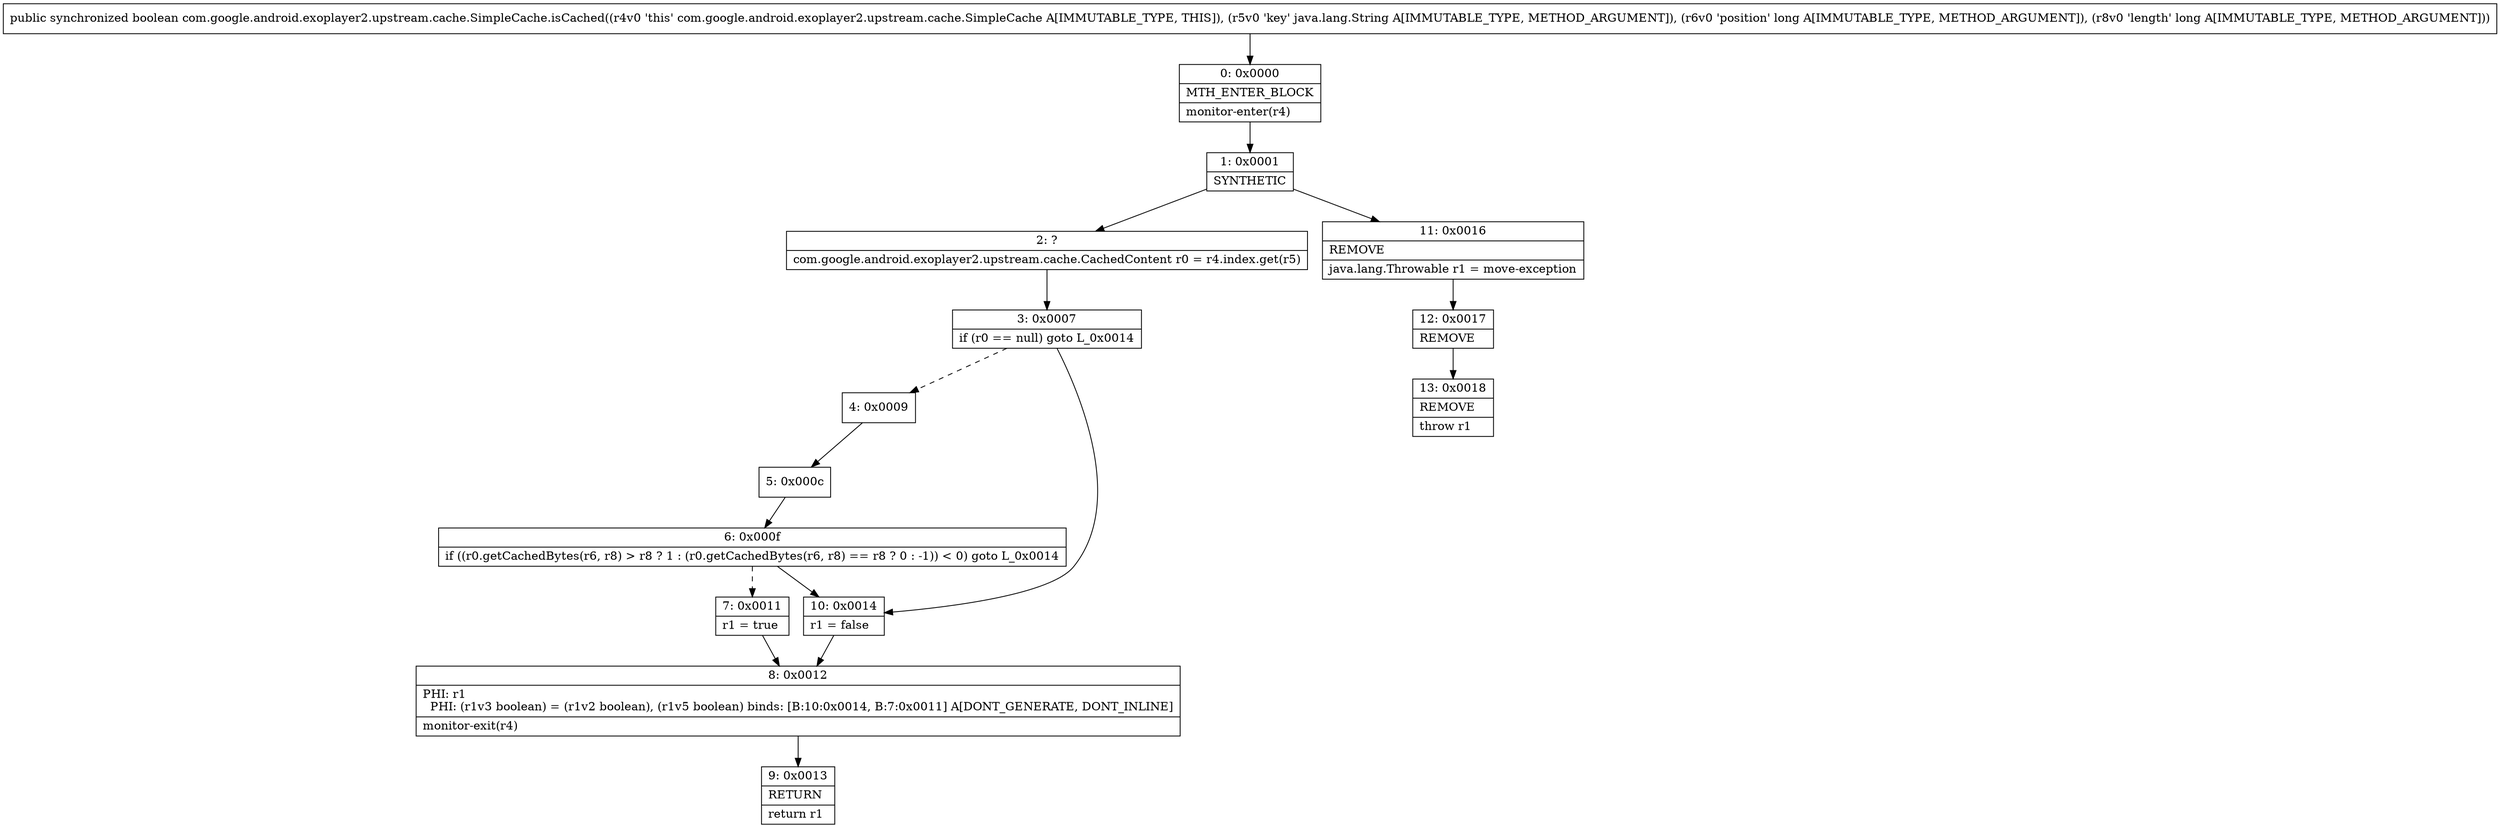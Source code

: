 digraph "CFG forcom.google.android.exoplayer2.upstream.cache.SimpleCache.isCached(Ljava\/lang\/String;JJ)Z" {
Node_0 [shape=record,label="{0\:\ 0x0000|MTH_ENTER_BLOCK\l|monitor\-enter(r4)\l}"];
Node_1 [shape=record,label="{1\:\ 0x0001|SYNTHETIC\l}"];
Node_2 [shape=record,label="{2\:\ ?|com.google.android.exoplayer2.upstream.cache.CachedContent r0 = r4.index.get(r5)\l}"];
Node_3 [shape=record,label="{3\:\ 0x0007|if (r0 == null) goto L_0x0014\l}"];
Node_4 [shape=record,label="{4\:\ 0x0009}"];
Node_5 [shape=record,label="{5\:\ 0x000c}"];
Node_6 [shape=record,label="{6\:\ 0x000f|if ((r0.getCachedBytes(r6, r8) \> r8 ? 1 : (r0.getCachedBytes(r6, r8) == r8 ? 0 : \-1)) \< 0) goto L_0x0014\l}"];
Node_7 [shape=record,label="{7\:\ 0x0011|r1 = true\l}"];
Node_8 [shape=record,label="{8\:\ 0x0012|PHI: r1 \l  PHI: (r1v3 boolean) = (r1v2 boolean), (r1v5 boolean) binds: [B:10:0x0014, B:7:0x0011] A[DONT_GENERATE, DONT_INLINE]\l|monitor\-exit(r4)\l}"];
Node_9 [shape=record,label="{9\:\ 0x0013|RETURN\l|return r1\l}"];
Node_10 [shape=record,label="{10\:\ 0x0014|r1 = false\l}"];
Node_11 [shape=record,label="{11\:\ 0x0016|REMOVE\l|java.lang.Throwable r1 = move\-exception\l}"];
Node_12 [shape=record,label="{12\:\ 0x0017|REMOVE\l}"];
Node_13 [shape=record,label="{13\:\ 0x0018|REMOVE\l|throw r1\l}"];
MethodNode[shape=record,label="{public synchronized boolean com.google.android.exoplayer2.upstream.cache.SimpleCache.isCached((r4v0 'this' com.google.android.exoplayer2.upstream.cache.SimpleCache A[IMMUTABLE_TYPE, THIS]), (r5v0 'key' java.lang.String A[IMMUTABLE_TYPE, METHOD_ARGUMENT]), (r6v0 'position' long A[IMMUTABLE_TYPE, METHOD_ARGUMENT]), (r8v0 'length' long A[IMMUTABLE_TYPE, METHOD_ARGUMENT])) }"];
MethodNode -> Node_0;
Node_0 -> Node_1;
Node_1 -> Node_2;
Node_1 -> Node_11;
Node_2 -> Node_3;
Node_3 -> Node_4[style=dashed];
Node_3 -> Node_10;
Node_4 -> Node_5;
Node_5 -> Node_6;
Node_6 -> Node_7[style=dashed];
Node_6 -> Node_10;
Node_7 -> Node_8;
Node_8 -> Node_9;
Node_10 -> Node_8;
Node_11 -> Node_12;
Node_12 -> Node_13;
}

